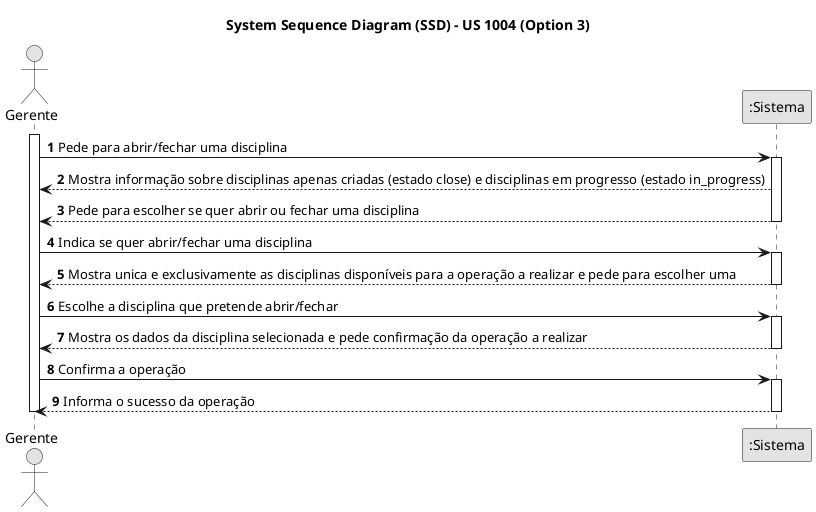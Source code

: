 @startuml
skinparam monochrome true
skinparam packageStyle rectangle
skinparam shadowing false

title System Sequence Diagram (SSD) - US 1004 (Option 3)
autonumber

actor "Gerente" as Gerente
participant ":Sistema" as Sistema

activate Gerente
    Gerente -> Sistema : Pede para abrir/fechar uma disciplina
    activate Sistema
        Sistema --> Gerente : Mostra informação sobre disciplinas apenas criadas (estado close) e disciplinas em progresso (estado in_progress)
        Sistema --> Gerente : Pede para escolher se quer abrir ou fechar uma disciplina
    deactivate Sistema

    Gerente -> Sistema : Indica se quer abrir/fechar uma disciplina
    activate Sistema
        Sistema --> Gerente : Mostra unica e exclusivamente as disciplinas disponíveis para a operação a realizar e pede para escolher uma
    deactivate Sistema

    Gerente -> Sistema : Escolhe a disciplina que pretende abrir/fechar
    activate Sistema
        Sistema --> Gerente : Mostra os dados da disciplina selecionada e pede confirmação da operação a realizar
    deactivate Sistema

    Gerente -> Sistema : Confirma a operação
    activate Sistema
        Sistema --> Gerente : Informa o sucesso da operação
    deactivate Sistema

deactivate Gerente

@enduml
